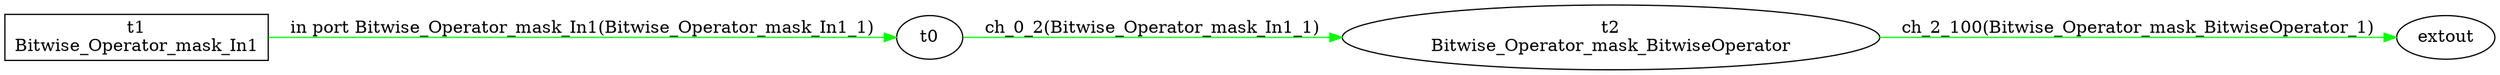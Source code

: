 digraph csp {
	graph [rankdir=LR];
	Bitwise_Operator_mask_BitwiseOperator	 [label="t2\nBitwise_Operator_mask_BitwiseOperator"];
	t0 -> Bitwise_Operator_mask_BitwiseOperator	 [color=green,
		label="ch_0_2(Bitwise_Operator_mask_In1_1)"];
	extout	 [label=extout];
	Bitwise_Operator_mask_In1	 [label="t1\nBitwise_Operator_mask_In1",
		shape=box];
	Bitwise_Operator_mask_In1 -> t0	 [color=green,
		label="in port Bitwise_Operator_mask_In1(Bitwise_Operator_mask_In1_1)"];
	Bitwise_Operator_mask_BitwiseOperator -> extout	 [color=green,
		label="ch_2_100(Bitwise_Operator_mask_BitwiseOperator_1)"];
}
